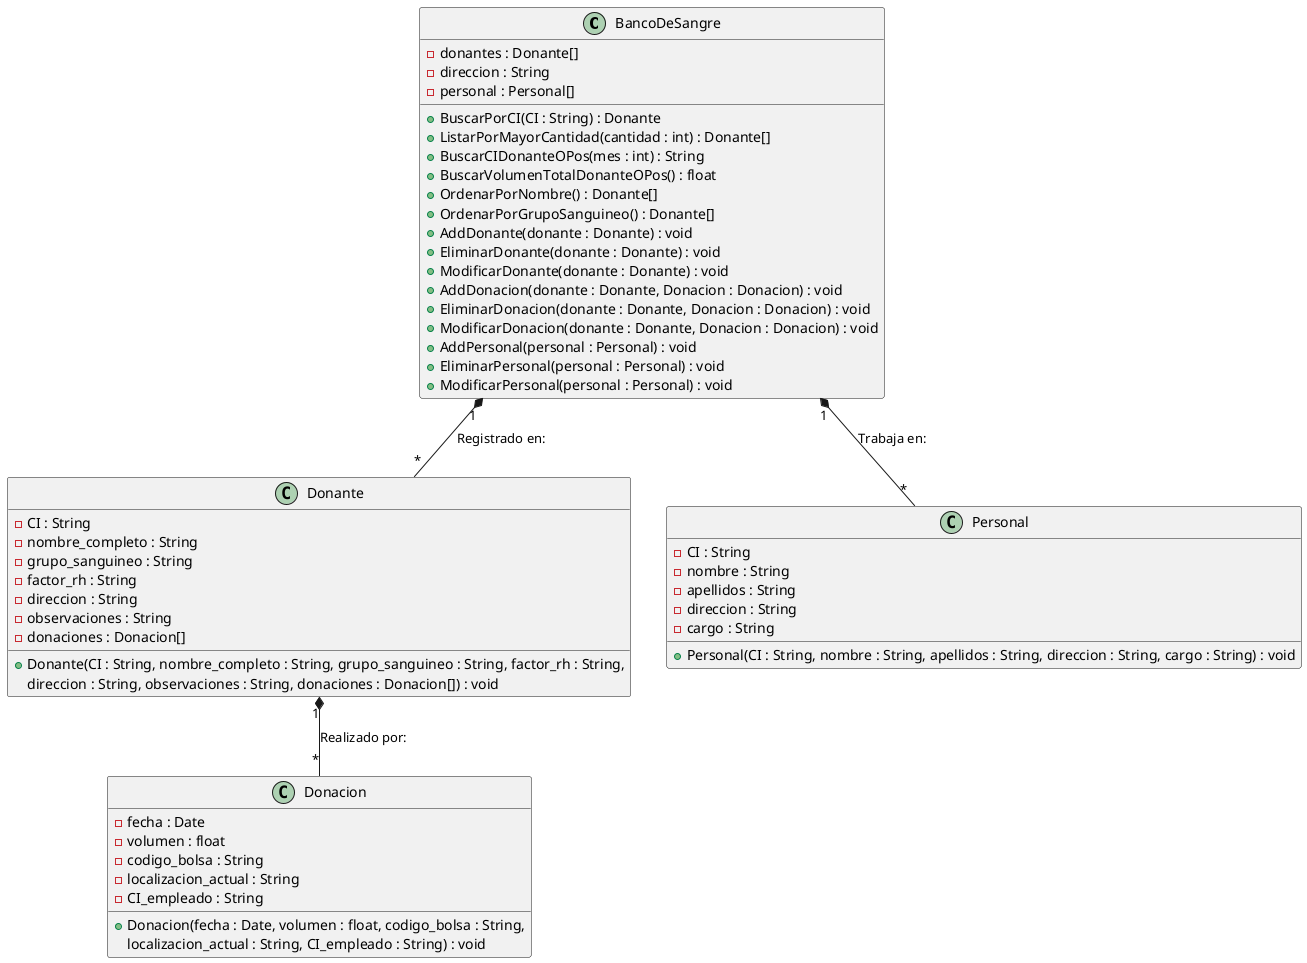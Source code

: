 @startuml BancoDeSangre
class BancoDeSangre {
    - donantes : Donante[]
    - direccion : String
    - personal : Personal[]
    + BuscarPorCI(CI : String) : Donante
    + ListarPorMayorCantidad(cantidad : int) : Donante[]
    + BuscarCIDonanteOPos(mes : int) : String
    + BuscarVolumenTotalDonanteOPos() : float
    + OrdenarPorNombre() : Donante[]
    + OrdenarPorGrupoSanguineo() : Donante[]
    + AddDonante(donante : Donante) : void
    + EliminarDonante(donante : Donante) : void
    + ModificarDonante(donante : Donante) : void
    + AddDonacion(donante : Donante, Donacion : Donacion) : void
    + EliminarDonacion(donante : Donante, Donacion : Donacion) : void
    + ModificarDonacion(donante : Donante, Donacion : Donacion) : void
    + AddPersonal(personal : Personal) : void
    + EliminarPersonal(personal : Personal) : void
    + ModificarPersonal(personal : Personal) : void
}

class Donante{
    - CI : String
    - nombre_completo : String
    - grupo_sanguineo : String
    - factor_rh : String
    - direccion : String
    - observaciones : String
    - donaciones : Donacion[]

    + Donante(CI : String, nombre_completo : String, grupo_sanguineo : String, factor_rh : String,
     direccion : String, observaciones : String, donaciones : Donacion[]) : void
}

class Personal{
    - CI : String
    - nombre : String
    - apellidos : String
    - direccion : String
    - cargo : String

    + Personal(CI : String, nombre : String, apellidos : String, direccion : String, cargo : String) : void
}

class Donacion{
    - fecha : Date
    - volumen : float
    - codigo_bolsa : String
    - localizacion_actual : String
    - CI_empleado : String

    + Donacion(fecha : Date, volumen : float, codigo_bolsa : String,
     localizacion_actual : String, CI_empleado : String) : void
}

BancoDeSangre "1" *-- "*" Donante : Registrado en:
Donante "1" *-- "*" Donacion : Realizado por:
BancoDeSangre "1" *--  "*" Personal : Trabaja en:
@enduml
